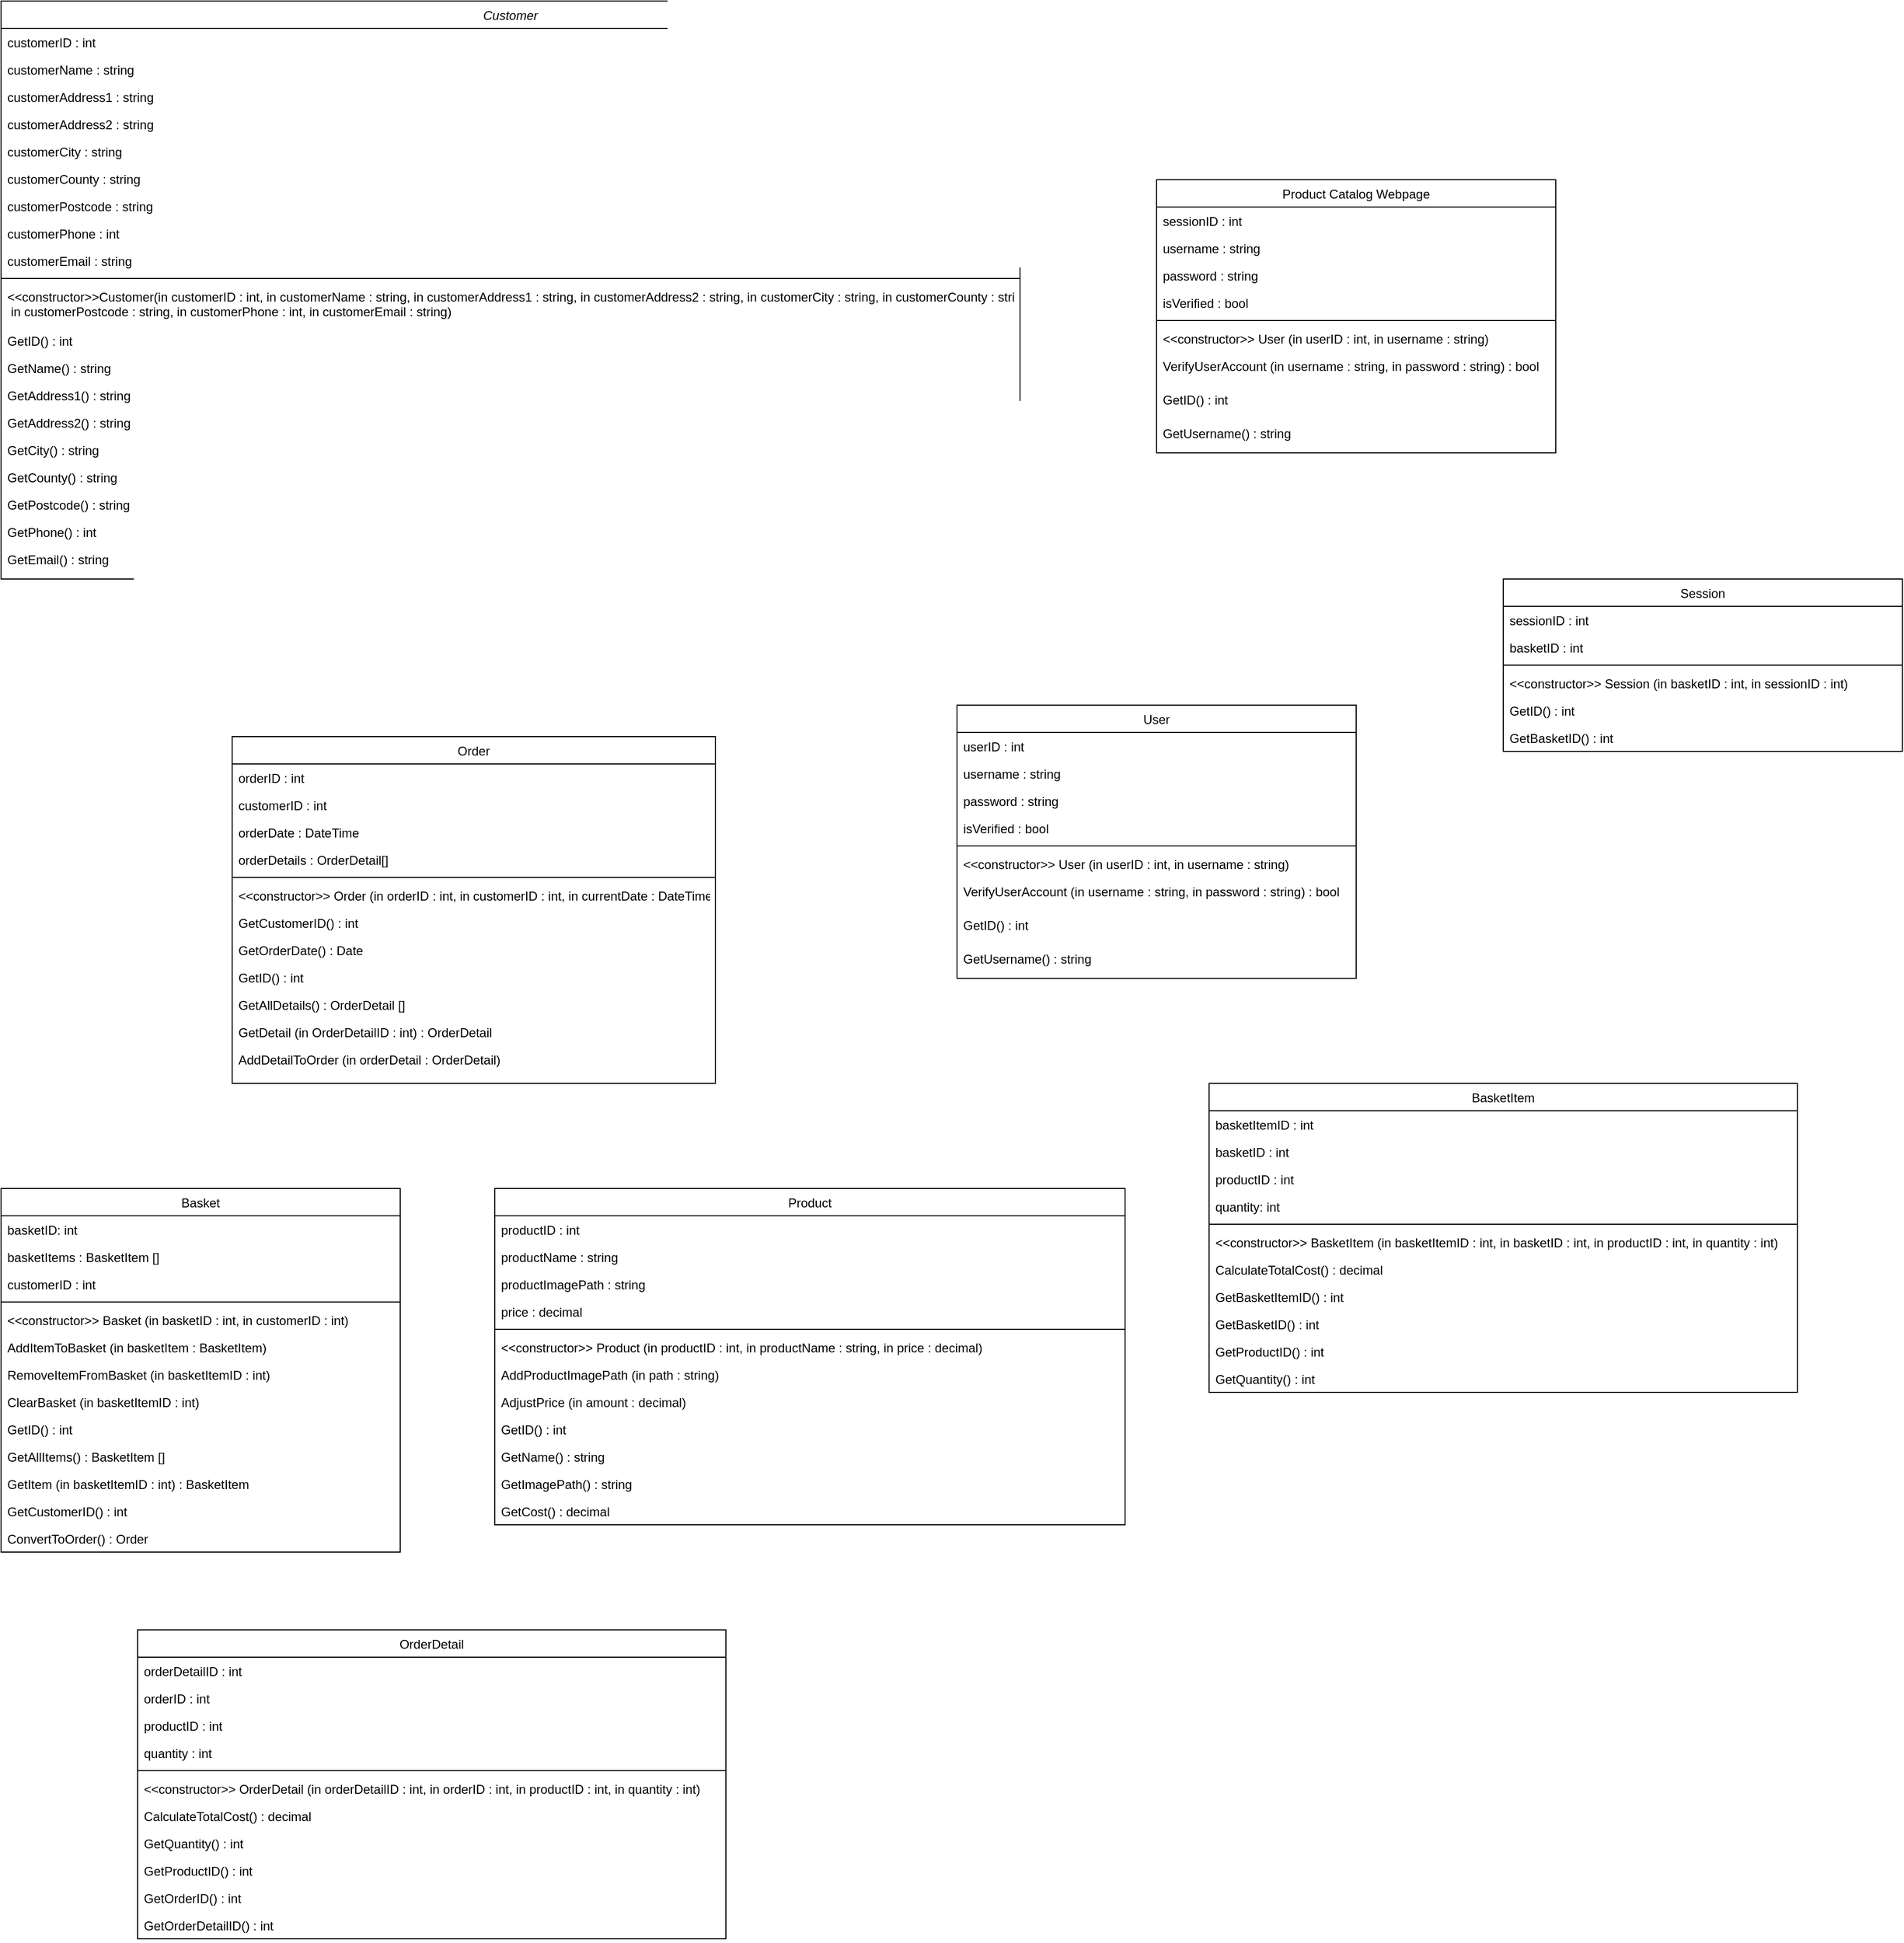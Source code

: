 <mxfile version="24.2.5" type="github">
  <diagram id="C5RBs43oDa-KdzZeNtuy" name="Page-1">
    <mxGraphModel dx="1481" dy="791" grid="1" gridSize="10" guides="1" tooltips="1" connect="1" arrows="1" fold="1" page="1" pageScale="1" pageWidth="827" pageHeight="1169" math="0" shadow="0">
      <root>
        <mxCell id="WIyWlLk6GJQsqaUBKTNV-0" />
        <mxCell id="WIyWlLk6GJQsqaUBKTNV-1" parent="WIyWlLk6GJQsqaUBKTNV-0" />
        <mxCell id="zkfFHV4jXpPFQw0GAbJ--0" value="Customer" style="swimlane;fontStyle=2;align=center;verticalAlign=top;childLayout=stackLayout;horizontal=1;startSize=26;horizontalStack=0;resizeParent=1;resizeLast=0;collapsible=1;marginBottom=0;rounded=0;shadow=0;strokeWidth=1;" parent="WIyWlLk6GJQsqaUBKTNV-1" vertex="1">
          <mxGeometry x="30" y="20" width="970" height="550" as="geometry">
            <mxRectangle x="230" y="140" width="160" height="26" as="alternateBounds" />
          </mxGeometry>
        </mxCell>
        <mxCell id="zkfFHV4jXpPFQw0GAbJ--1" value="customerID : int" style="text;align=left;verticalAlign=top;spacingLeft=4;spacingRight=4;overflow=hidden;rotatable=0;points=[[0,0.5],[1,0.5]];portConstraint=eastwest;" parent="zkfFHV4jXpPFQw0GAbJ--0" vertex="1">
          <mxGeometry y="26" width="970" height="26" as="geometry" />
        </mxCell>
        <mxCell id="zkfFHV4jXpPFQw0GAbJ--2" value="customerName : string" style="text;align=left;verticalAlign=top;spacingLeft=4;spacingRight=4;overflow=hidden;rotatable=0;points=[[0,0.5],[1,0.5]];portConstraint=eastwest;rounded=0;shadow=0;html=0;" parent="zkfFHV4jXpPFQw0GAbJ--0" vertex="1">
          <mxGeometry y="52" width="970" height="26" as="geometry" />
        </mxCell>
        <mxCell id="zkfFHV4jXpPFQw0GAbJ--3" value="customerAddress1 : string" style="text;align=left;verticalAlign=top;spacingLeft=4;spacingRight=4;overflow=hidden;rotatable=0;points=[[0,0.5],[1,0.5]];portConstraint=eastwest;rounded=0;shadow=0;html=0;" parent="zkfFHV4jXpPFQw0GAbJ--0" vertex="1">
          <mxGeometry y="78" width="970" height="26" as="geometry" />
        </mxCell>
        <mxCell id="ph0_lQSMsqOua-OGN9ng-11" value="customerAddress2 : string" style="text;align=left;verticalAlign=top;spacingLeft=4;spacingRight=4;overflow=hidden;rotatable=0;points=[[0,0.5],[1,0.5]];portConstraint=eastwest;rounded=0;shadow=0;html=0;" vertex="1" parent="zkfFHV4jXpPFQw0GAbJ--0">
          <mxGeometry y="104" width="970" height="26" as="geometry" />
        </mxCell>
        <mxCell id="ph0_lQSMsqOua-OGN9ng-12" value="customerCity : string" style="text;align=left;verticalAlign=top;spacingLeft=4;spacingRight=4;overflow=hidden;rotatable=0;points=[[0,0.5],[1,0.5]];portConstraint=eastwest;rounded=0;shadow=0;html=0;" vertex="1" parent="zkfFHV4jXpPFQw0GAbJ--0">
          <mxGeometry y="130" width="970" height="26" as="geometry" />
        </mxCell>
        <mxCell id="ph0_lQSMsqOua-OGN9ng-13" value="customerCounty : string" style="text;align=left;verticalAlign=top;spacingLeft=4;spacingRight=4;overflow=hidden;rotatable=0;points=[[0,0.5],[1,0.5]];portConstraint=eastwest;rounded=0;shadow=0;html=0;" vertex="1" parent="zkfFHV4jXpPFQw0GAbJ--0">
          <mxGeometry y="156" width="970" height="26" as="geometry" />
        </mxCell>
        <mxCell id="ph0_lQSMsqOua-OGN9ng-14" value="customerPostcode : string" style="text;align=left;verticalAlign=top;spacingLeft=4;spacingRight=4;overflow=hidden;rotatable=0;points=[[0,0.5],[1,0.5]];portConstraint=eastwest;rounded=0;shadow=0;html=0;" vertex="1" parent="zkfFHV4jXpPFQw0GAbJ--0">
          <mxGeometry y="182" width="970" height="26" as="geometry" />
        </mxCell>
        <mxCell id="ph0_lQSMsqOua-OGN9ng-15" value="customerPhone : int" style="text;align=left;verticalAlign=top;spacingLeft=4;spacingRight=4;overflow=hidden;rotatable=0;points=[[0,0.5],[1,0.5]];portConstraint=eastwest;rounded=0;shadow=0;html=0;" vertex="1" parent="zkfFHV4jXpPFQw0GAbJ--0">
          <mxGeometry y="208" width="970" height="26" as="geometry" />
        </mxCell>
        <mxCell id="ph0_lQSMsqOua-OGN9ng-16" value="customerEmail : string" style="text;align=left;verticalAlign=top;spacingLeft=4;spacingRight=4;overflow=hidden;rotatable=0;points=[[0,0.5],[1,0.5]];portConstraint=eastwest;rounded=0;shadow=0;html=0;" vertex="1" parent="zkfFHV4jXpPFQw0GAbJ--0">
          <mxGeometry y="234" width="970" height="26" as="geometry" />
        </mxCell>
        <mxCell id="zkfFHV4jXpPFQw0GAbJ--4" value="" style="line;html=1;strokeWidth=1;align=left;verticalAlign=middle;spacingTop=-1;spacingLeft=3;spacingRight=3;rotatable=0;labelPosition=right;points=[];portConstraint=eastwest;" parent="zkfFHV4jXpPFQw0GAbJ--0" vertex="1">
          <mxGeometry y="260" width="970" height="8" as="geometry" />
        </mxCell>
        <mxCell id="ph0_lQSMsqOua-OGN9ng-34" value="&lt;&lt;constructor&gt;&gt;Customer(in customerID : int, in customerName : string, in customerAddress1 : string, in customerAddress2 : string, in customerCity : string, in customerCounty : string,&#xa; in customerPostcode : string, in customerPhone : int, in customerEmail : string)&#xa; " style="text;align=left;verticalAlign=top;spacingLeft=4;spacingRight=4;overflow=hidden;rotatable=0;points=[[0,0.5],[1,0.5]];portConstraint=eastwest;rounded=0;shadow=0;html=0;" vertex="1" parent="zkfFHV4jXpPFQw0GAbJ--0">
          <mxGeometry y="268" width="970" height="42" as="geometry" />
        </mxCell>
        <mxCell id="ph0_lQSMsqOua-OGN9ng-17" value="GetID() : int" style="text;align=left;verticalAlign=top;spacingLeft=4;spacingRight=4;overflow=hidden;rotatable=0;points=[[0,0.5],[1,0.5]];portConstraint=eastwest;rounded=0;shadow=0;html=0;" vertex="1" parent="zkfFHV4jXpPFQw0GAbJ--0">
          <mxGeometry y="310" width="970" height="26" as="geometry" />
        </mxCell>
        <mxCell id="ph0_lQSMsqOua-OGN9ng-18" value="GetName() : string" style="text;align=left;verticalAlign=top;spacingLeft=4;spacingRight=4;overflow=hidden;rotatable=0;points=[[0,0.5],[1,0.5]];portConstraint=eastwest;rounded=0;shadow=0;html=0;" vertex="1" parent="zkfFHV4jXpPFQw0GAbJ--0">
          <mxGeometry y="336" width="970" height="26" as="geometry" />
        </mxCell>
        <mxCell id="ph0_lQSMsqOua-OGN9ng-19" value="GetAddress1() : string" style="text;align=left;verticalAlign=top;spacingLeft=4;spacingRight=4;overflow=hidden;rotatable=0;points=[[0,0.5],[1,0.5]];portConstraint=eastwest;rounded=0;shadow=0;html=0;" vertex="1" parent="zkfFHV4jXpPFQw0GAbJ--0">
          <mxGeometry y="362" width="970" height="26" as="geometry" />
        </mxCell>
        <mxCell id="ph0_lQSMsqOua-OGN9ng-20" value="GetAddress2() : string" style="text;align=left;verticalAlign=top;spacingLeft=4;spacingRight=4;overflow=hidden;rotatable=0;points=[[0,0.5],[1,0.5]];portConstraint=eastwest;rounded=0;shadow=0;html=0;" vertex="1" parent="zkfFHV4jXpPFQw0GAbJ--0">
          <mxGeometry y="388" width="970" height="26" as="geometry" />
        </mxCell>
        <mxCell id="ph0_lQSMsqOua-OGN9ng-21" value="GetCity() : string" style="text;align=left;verticalAlign=top;spacingLeft=4;spacingRight=4;overflow=hidden;rotatable=0;points=[[0,0.5],[1,0.5]];portConstraint=eastwest;rounded=0;shadow=0;html=0;" vertex="1" parent="zkfFHV4jXpPFQw0GAbJ--0">
          <mxGeometry y="414" width="970" height="26" as="geometry" />
        </mxCell>
        <mxCell id="ph0_lQSMsqOua-OGN9ng-22" value="GetCounty() : string" style="text;align=left;verticalAlign=top;spacingLeft=4;spacingRight=4;overflow=hidden;rotatable=0;points=[[0,0.5],[1,0.5]];portConstraint=eastwest;rounded=0;shadow=0;html=0;" vertex="1" parent="zkfFHV4jXpPFQw0GAbJ--0">
          <mxGeometry y="440" width="970" height="26" as="geometry" />
        </mxCell>
        <mxCell id="ph0_lQSMsqOua-OGN9ng-23" value="GetPostcode() : string" style="text;align=left;verticalAlign=top;spacingLeft=4;spacingRight=4;overflow=hidden;rotatable=0;points=[[0,0.5],[1,0.5]];portConstraint=eastwest;rounded=0;shadow=0;html=0;" vertex="1" parent="zkfFHV4jXpPFQw0GAbJ--0">
          <mxGeometry y="466" width="970" height="26" as="geometry" />
        </mxCell>
        <mxCell id="ph0_lQSMsqOua-OGN9ng-24" value="GetPhone() : int" style="text;align=left;verticalAlign=top;spacingLeft=4;spacingRight=4;overflow=hidden;rotatable=0;points=[[0,0.5],[1,0.5]];portConstraint=eastwest;rounded=0;shadow=0;html=0;" vertex="1" parent="zkfFHV4jXpPFQw0GAbJ--0">
          <mxGeometry y="492" width="970" height="26" as="geometry" />
        </mxCell>
        <mxCell id="ph0_lQSMsqOua-OGN9ng-25" value="GetEmail() : string" style="text;align=left;verticalAlign=top;spacingLeft=4;spacingRight=4;overflow=hidden;rotatable=0;points=[[0,0.5],[1,0.5]];portConstraint=eastwest;rounded=0;shadow=0;html=0;" vertex="1" parent="zkfFHV4jXpPFQw0GAbJ--0">
          <mxGeometry y="518" width="970" height="26" as="geometry" />
        </mxCell>
        <mxCell id="zkfFHV4jXpPFQw0GAbJ--6" value="OrderDetail" style="swimlane;fontStyle=0;align=center;verticalAlign=top;childLayout=stackLayout;horizontal=1;startSize=26;horizontalStack=0;resizeParent=1;resizeLast=0;collapsible=1;marginBottom=0;rounded=0;shadow=0;strokeWidth=1;" parent="WIyWlLk6GJQsqaUBKTNV-1" vertex="1">
          <mxGeometry x="160" y="1570" width="560" height="294" as="geometry">
            <mxRectangle x="130" y="380" width="160" height="26" as="alternateBounds" />
          </mxGeometry>
        </mxCell>
        <mxCell id="zkfFHV4jXpPFQw0GAbJ--7" value="orderDetailID : int" style="text;align=left;verticalAlign=top;spacingLeft=4;spacingRight=4;overflow=hidden;rotatable=0;points=[[0,0.5],[1,0.5]];portConstraint=eastwest;" parent="zkfFHV4jXpPFQw0GAbJ--6" vertex="1">
          <mxGeometry y="26" width="560" height="26" as="geometry" />
        </mxCell>
        <mxCell id="zkfFHV4jXpPFQw0GAbJ--8" value="orderID : int" style="text;align=left;verticalAlign=top;spacingLeft=4;spacingRight=4;overflow=hidden;rotatable=0;points=[[0,0.5],[1,0.5]];portConstraint=eastwest;rounded=0;shadow=0;html=0;" parent="zkfFHV4jXpPFQw0GAbJ--6" vertex="1">
          <mxGeometry y="52" width="560" height="26" as="geometry" />
        </mxCell>
        <mxCell id="ph0_lQSMsqOua-OGN9ng-27" value="productID : int" style="text;align=left;verticalAlign=top;spacingLeft=4;spacingRight=4;overflow=hidden;rotatable=0;points=[[0,0.5],[1,0.5]];portConstraint=eastwest;rounded=0;shadow=0;html=0;" vertex="1" parent="zkfFHV4jXpPFQw0GAbJ--6">
          <mxGeometry y="78" width="560" height="26" as="geometry" />
        </mxCell>
        <mxCell id="ph0_lQSMsqOua-OGN9ng-28" value="quantity : int" style="text;align=left;verticalAlign=top;spacingLeft=4;spacingRight=4;overflow=hidden;rotatable=0;points=[[0,0.5],[1,0.5]];portConstraint=eastwest;rounded=0;shadow=0;html=0;" vertex="1" parent="zkfFHV4jXpPFQw0GAbJ--6">
          <mxGeometry y="104" width="560" height="26" as="geometry" />
        </mxCell>
        <mxCell id="zkfFHV4jXpPFQw0GAbJ--9" value="" style="line;html=1;strokeWidth=1;align=left;verticalAlign=middle;spacingTop=-1;spacingLeft=3;spacingRight=3;rotatable=0;labelPosition=right;points=[];portConstraint=eastwest;" parent="zkfFHV4jXpPFQw0GAbJ--6" vertex="1">
          <mxGeometry y="130" width="560" height="8" as="geometry" />
        </mxCell>
        <mxCell id="ph0_lQSMsqOua-OGN9ng-76" value="&lt;&lt;constructor&gt;&gt; OrderDetail (in orderDetailID : int, in orderID : int, in productID : int, in quantity : int)" style="text;align=left;verticalAlign=top;spacingLeft=4;spacingRight=4;overflow=hidden;rotatable=0;points=[[0,0.5],[1,0.5]];portConstraint=eastwest;" vertex="1" parent="zkfFHV4jXpPFQw0GAbJ--6">
          <mxGeometry y="138" width="560" height="26" as="geometry" />
        </mxCell>
        <mxCell id="ph0_lQSMsqOua-OGN9ng-77" value="CalculateTotalCost() : decimal" style="text;align=left;verticalAlign=top;spacingLeft=4;spacingRight=4;overflow=hidden;rotatable=0;points=[[0,0.5],[1,0.5]];portConstraint=eastwest;" vertex="1" parent="zkfFHV4jXpPFQw0GAbJ--6">
          <mxGeometry y="164" width="560" height="26" as="geometry" />
        </mxCell>
        <mxCell id="ph0_lQSMsqOua-OGN9ng-81" value="GetQuantity() : int" style="text;align=left;verticalAlign=top;spacingLeft=4;spacingRight=4;overflow=hidden;rotatable=0;points=[[0,0.5],[1,0.5]];portConstraint=eastwest;" vertex="1" parent="zkfFHV4jXpPFQw0GAbJ--6">
          <mxGeometry y="190" width="560" height="26" as="geometry" />
        </mxCell>
        <mxCell id="ph0_lQSMsqOua-OGN9ng-80" value="GetProductID() : int" style="text;align=left;verticalAlign=top;spacingLeft=4;spacingRight=4;overflow=hidden;rotatable=0;points=[[0,0.5],[1,0.5]];portConstraint=eastwest;" vertex="1" parent="zkfFHV4jXpPFQw0GAbJ--6">
          <mxGeometry y="216" width="560" height="26" as="geometry" />
        </mxCell>
        <mxCell id="ph0_lQSMsqOua-OGN9ng-79" value="GetOrderID() : int" style="text;align=left;verticalAlign=top;spacingLeft=4;spacingRight=4;overflow=hidden;rotatable=0;points=[[0,0.5],[1,0.5]];portConstraint=eastwest;" vertex="1" parent="zkfFHV4jXpPFQw0GAbJ--6">
          <mxGeometry y="242" width="560" height="26" as="geometry" />
        </mxCell>
        <mxCell id="ph0_lQSMsqOua-OGN9ng-78" value="GetOrderDetailID() : int" style="text;align=left;verticalAlign=top;spacingLeft=4;spacingRight=4;overflow=hidden;rotatable=0;points=[[0,0.5],[1,0.5]];portConstraint=eastwest;" vertex="1" parent="zkfFHV4jXpPFQw0GAbJ--6">
          <mxGeometry y="268" width="560" height="26" as="geometry" />
        </mxCell>
        <mxCell id="zkfFHV4jXpPFQw0GAbJ--13" value="Product" style="swimlane;fontStyle=0;align=center;verticalAlign=top;childLayout=stackLayout;horizontal=1;startSize=26;horizontalStack=0;resizeParent=1;resizeLast=0;collapsible=1;marginBottom=0;rounded=0;shadow=0;strokeWidth=1;" parent="WIyWlLk6GJQsqaUBKTNV-1" vertex="1">
          <mxGeometry x="500" y="1150" width="600" height="320" as="geometry">
            <mxRectangle x="340" y="380" width="170" height="26" as="alternateBounds" />
          </mxGeometry>
        </mxCell>
        <mxCell id="zkfFHV4jXpPFQw0GAbJ--14" value="productID : int" style="text;align=left;verticalAlign=top;spacingLeft=4;spacingRight=4;overflow=hidden;rotatable=0;points=[[0,0.5],[1,0.5]];portConstraint=eastwest;" parent="zkfFHV4jXpPFQw0GAbJ--13" vertex="1">
          <mxGeometry y="26" width="600" height="26" as="geometry" />
        </mxCell>
        <mxCell id="ph0_lQSMsqOua-OGN9ng-29" value="productName : string" style="text;align=left;verticalAlign=top;spacingLeft=4;spacingRight=4;overflow=hidden;rotatable=0;points=[[0,0.5],[1,0.5]];portConstraint=eastwest;" vertex="1" parent="zkfFHV4jXpPFQw0GAbJ--13">
          <mxGeometry y="52" width="600" height="26" as="geometry" />
        </mxCell>
        <mxCell id="ph0_lQSMsqOua-OGN9ng-31" value="productImagePath : string" style="text;align=left;verticalAlign=top;spacingLeft=4;spacingRight=4;overflow=hidden;rotatable=0;points=[[0,0.5],[1,0.5]];portConstraint=eastwest;" vertex="1" parent="zkfFHV4jXpPFQw0GAbJ--13">
          <mxGeometry y="78" width="600" height="26" as="geometry" />
        </mxCell>
        <mxCell id="ph0_lQSMsqOua-OGN9ng-41" value="price : decimal" style="text;align=left;verticalAlign=top;spacingLeft=4;spacingRight=4;overflow=hidden;rotatable=0;points=[[0,0.5],[1,0.5]];portConstraint=eastwest;" vertex="1" parent="zkfFHV4jXpPFQw0GAbJ--13">
          <mxGeometry y="104" width="600" height="26" as="geometry" />
        </mxCell>
        <mxCell id="zkfFHV4jXpPFQw0GAbJ--15" value="" style="line;html=1;strokeWidth=1;align=left;verticalAlign=middle;spacingTop=-1;spacingLeft=3;spacingRight=3;rotatable=0;labelPosition=right;points=[];portConstraint=eastwest;" parent="zkfFHV4jXpPFQw0GAbJ--13" vertex="1">
          <mxGeometry y="130" width="600" height="8" as="geometry" />
        </mxCell>
        <mxCell id="ph0_lQSMsqOua-OGN9ng-59" value="&lt;&lt;constructor&gt;&gt; Product (in productID : int, in productName : string, in price : decimal)" style="text;align=left;verticalAlign=top;spacingLeft=4;spacingRight=4;overflow=hidden;rotatable=0;points=[[0,0.5],[1,0.5]];portConstraint=eastwest;" vertex="1" parent="zkfFHV4jXpPFQw0GAbJ--13">
          <mxGeometry y="138" width="600" height="26" as="geometry" />
        </mxCell>
        <mxCell id="ph0_lQSMsqOua-OGN9ng-60" value="AddProductImagePath (in path : string)" style="text;align=left;verticalAlign=top;spacingLeft=4;spacingRight=4;overflow=hidden;rotatable=0;points=[[0,0.5],[1,0.5]];portConstraint=eastwest;" vertex="1" parent="zkfFHV4jXpPFQw0GAbJ--13">
          <mxGeometry y="164" width="600" height="26" as="geometry" />
        </mxCell>
        <mxCell id="ph0_lQSMsqOua-OGN9ng-61" value="AdjustPrice (in amount : decimal)" style="text;align=left;verticalAlign=top;spacingLeft=4;spacingRight=4;overflow=hidden;rotatable=0;points=[[0,0.5],[1,0.5]];portConstraint=eastwest;" vertex="1" parent="zkfFHV4jXpPFQw0GAbJ--13">
          <mxGeometry y="190" width="600" height="26" as="geometry" />
        </mxCell>
        <mxCell id="ph0_lQSMsqOua-OGN9ng-62" value="GetID() : int" style="text;align=left;verticalAlign=top;spacingLeft=4;spacingRight=4;overflow=hidden;rotatable=0;points=[[0,0.5],[1,0.5]];portConstraint=eastwest;" vertex="1" parent="zkfFHV4jXpPFQw0GAbJ--13">
          <mxGeometry y="216" width="600" height="26" as="geometry" />
        </mxCell>
        <mxCell id="ph0_lQSMsqOua-OGN9ng-63" value="GetName() : string" style="text;align=left;verticalAlign=top;spacingLeft=4;spacingRight=4;overflow=hidden;rotatable=0;points=[[0,0.5],[1,0.5]];portConstraint=eastwest;" vertex="1" parent="zkfFHV4jXpPFQw0GAbJ--13">
          <mxGeometry y="242" width="600" height="26" as="geometry" />
        </mxCell>
        <mxCell id="ph0_lQSMsqOua-OGN9ng-64" value="GetImagePath() : string" style="text;align=left;verticalAlign=top;spacingLeft=4;spacingRight=4;overflow=hidden;rotatable=0;points=[[0,0.5],[1,0.5]];portConstraint=eastwest;" vertex="1" parent="zkfFHV4jXpPFQw0GAbJ--13">
          <mxGeometry y="268" width="600" height="26" as="geometry" />
        </mxCell>
        <mxCell id="ph0_lQSMsqOua-OGN9ng-65" value="GetCost() : decimal" style="text;align=left;verticalAlign=top;spacingLeft=4;spacingRight=4;overflow=hidden;rotatable=0;points=[[0,0.5],[1,0.5]];portConstraint=eastwest;" vertex="1" parent="zkfFHV4jXpPFQw0GAbJ--13">
          <mxGeometry y="294" width="600" height="26" as="geometry" />
        </mxCell>
        <mxCell id="zkfFHV4jXpPFQw0GAbJ--17" value="Order" style="swimlane;fontStyle=0;align=center;verticalAlign=top;childLayout=stackLayout;horizontal=1;startSize=26;horizontalStack=0;resizeParent=1;resizeLast=0;collapsible=1;marginBottom=0;rounded=0;shadow=0;strokeWidth=1;" parent="WIyWlLk6GJQsqaUBKTNV-1" vertex="1">
          <mxGeometry x="250" y="720" width="460" height="330" as="geometry">
            <mxRectangle x="550" y="140" width="160" height="26" as="alternateBounds" />
          </mxGeometry>
        </mxCell>
        <mxCell id="zkfFHV4jXpPFQw0GAbJ--18" value="orderID : int" style="text;align=left;verticalAlign=top;spacingLeft=4;spacingRight=4;overflow=hidden;rotatable=0;points=[[0,0.5],[1,0.5]];portConstraint=eastwest;" parent="zkfFHV4jXpPFQw0GAbJ--17" vertex="1">
          <mxGeometry y="26" width="460" height="26" as="geometry" />
        </mxCell>
        <mxCell id="zkfFHV4jXpPFQw0GAbJ--19" value="customerID : int" style="text;align=left;verticalAlign=top;spacingLeft=4;spacingRight=4;overflow=hidden;rotatable=0;points=[[0,0.5],[1,0.5]];portConstraint=eastwest;rounded=0;shadow=0;html=0;" parent="zkfFHV4jXpPFQw0GAbJ--17" vertex="1">
          <mxGeometry y="52" width="460" height="26" as="geometry" />
        </mxCell>
        <mxCell id="zkfFHV4jXpPFQw0GAbJ--20" value="orderDate : DateTime" style="text;align=left;verticalAlign=top;spacingLeft=4;spacingRight=4;overflow=hidden;rotatable=0;points=[[0,0.5],[1,0.5]];portConstraint=eastwest;rounded=0;shadow=0;html=0;" parent="zkfFHV4jXpPFQw0GAbJ--17" vertex="1">
          <mxGeometry y="78" width="460" height="26" as="geometry" />
        </mxCell>
        <mxCell id="ph0_lQSMsqOua-OGN9ng-35" value="orderDetails : OrderDetail[]" style="text;align=left;verticalAlign=top;spacingLeft=4;spacingRight=4;overflow=hidden;rotatable=0;points=[[0,0.5],[1,0.5]];portConstraint=eastwest;rounded=0;shadow=0;html=0;" vertex="1" parent="zkfFHV4jXpPFQw0GAbJ--17">
          <mxGeometry y="104" width="460" height="26" as="geometry" />
        </mxCell>
        <mxCell id="zkfFHV4jXpPFQw0GAbJ--23" value="" style="line;html=1;strokeWidth=1;align=left;verticalAlign=middle;spacingTop=-1;spacingLeft=3;spacingRight=3;rotatable=0;labelPosition=right;points=[];portConstraint=eastwest;" parent="zkfFHV4jXpPFQw0GAbJ--17" vertex="1">
          <mxGeometry y="130" width="460" height="8" as="geometry" />
        </mxCell>
        <mxCell id="ph0_lQSMsqOua-OGN9ng-82" value="&lt;&lt;constructor&gt;&gt; Order (in orderID : int, in customerID : int, in currentDate : DateTime) " style="text;align=left;verticalAlign=top;spacingLeft=4;spacingRight=4;overflow=hidden;rotatable=0;points=[[0,0.5],[1,0.5]];portConstraint=eastwest;" vertex="1" parent="zkfFHV4jXpPFQw0GAbJ--17">
          <mxGeometry y="138" width="460" height="26" as="geometry" />
        </mxCell>
        <mxCell id="ph0_lQSMsqOua-OGN9ng-89" value="GetCustomerID() : int" style="text;align=left;verticalAlign=top;spacingLeft=4;spacingRight=4;overflow=hidden;rotatable=0;points=[[0,0.5],[1,0.5]];portConstraint=eastwest;" vertex="1" parent="zkfFHV4jXpPFQw0GAbJ--17">
          <mxGeometry y="164" width="460" height="26" as="geometry" />
        </mxCell>
        <mxCell id="ph0_lQSMsqOua-OGN9ng-90" value="GetOrderDate() : Date" style="text;align=left;verticalAlign=top;spacingLeft=4;spacingRight=4;overflow=hidden;rotatable=0;points=[[0,0.5],[1,0.5]];portConstraint=eastwest;" vertex="1" parent="zkfFHV4jXpPFQw0GAbJ--17">
          <mxGeometry y="190" width="460" height="26" as="geometry" />
        </mxCell>
        <mxCell id="ph0_lQSMsqOua-OGN9ng-86" value="GetID() : int" style="text;align=left;verticalAlign=top;spacingLeft=4;spacingRight=4;overflow=hidden;rotatable=0;points=[[0,0.5],[1,0.5]];portConstraint=eastwest;" vertex="1" parent="zkfFHV4jXpPFQw0GAbJ--17">
          <mxGeometry y="216" width="460" height="26" as="geometry" />
        </mxCell>
        <mxCell id="ph0_lQSMsqOua-OGN9ng-87" value="GetAllDetails() : OrderDetail []" style="text;align=left;verticalAlign=top;spacingLeft=4;spacingRight=4;overflow=hidden;rotatable=0;points=[[0,0.5],[1,0.5]];portConstraint=eastwest;" vertex="1" parent="zkfFHV4jXpPFQw0GAbJ--17">
          <mxGeometry y="242" width="460" height="26" as="geometry" />
        </mxCell>
        <mxCell id="ph0_lQSMsqOua-OGN9ng-88" value="GetDetail (in OrderDetailID : int) : OrderDetail" style="text;align=left;verticalAlign=top;spacingLeft=4;spacingRight=4;overflow=hidden;rotatable=0;points=[[0,0.5],[1,0.5]];portConstraint=eastwest;" vertex="1" parent="zkfFHV4jXpPFQw0GAbJ--17">
          <mxGeometry y="268" width="460" height="26" as="geometry" />
        </mxCell>
        <mxCell id="ph0_lQSMsqOua-OGN9ng-83" value="AddDetailToOrder (in orderDetail : OrderDetail)" style="text;align=left;verticalAlign=top;spacingLeft=4;spacingRight=4;overflow=hidden;rotatable=0;points=[[0,0.5],[1,0.5]];portConstraint=eastwest;" vertex="1" parent="zkfFHV4jXpPFQw0GAbJ--17">
          <mxGeometry y="294" width="460" height="26" as="geometry" />
        </mxCell>
        <mxCell id="ph0_lQSMsqOua-OGN9ng-0" value="User" style="swimlane;fontStyle=0;align=center;verticalAlign=top;childLayout=stackLayout;horizontal=1;startSize=26;horizontalStack=0;resizeParent=1;resizeLast=0;collapsible=1;marginBottom=0;rounded=0;shadow=0;strokeWidth=1;" vertex="1" parent="WIyWlLk6GJQsqaUBKTNV-1">
          <mxGeometry x="940" y="690" width="380" height="260" as="geometry">
            <mxRectangle x="340" y="380" width="170" height="26" as="alternateBounds" />
          </mxGeometry>
        </mxCell>
        <mxCell id="ph0_lQSMsqOua-OGN9ng-1" value="userID : int" style="text;align=left;verticalAlign=top;spacingLeft=4;spacingRight=4;overflow=hidden;rotatable=0;points=[[0,0.5],[1,0.5]];portConstraint=eastwest;" vertex="1" parent="ph0_lQSMsqOua-OGN9ng-0">
          <mxGeometry y="26" width="380" height="26" as="geometry" />
        </mxCell>
        <mxCell id="ph0_lQSMsqOua-OGN9ng-32" value="username : string" style="text;align=left;verticalAlign=top;spacingLeft=4;spacingRight=4;overflow=hidden;rotatable=0;points=[[0,0.5],[1,0.5]];portConstraint=eastwest;" vertex="1" parent="ph0_lQSMsqOua-OGN9ng-0">
          <mxGeometry y="52" width="380" height="26" as="geometry" />
        </mxCell>
        <mxCell id="ph0_lQSMsqOua-OGN9ng-33" value="password : string" style="text;align=left;verticalAlign=top;spacingLeft=4;spacingRight=4;overflow=hidden;rotatable=0;points=[[0,0.5],[1,0.5]];portConstraint=eastwest;" vertex="1" parent="ph0_lQSMsqOua-OGN9ng-0">
          <mxGeometry y="78" width="380" height="26" as="geometry" />
        </mxCell>
        <mxCell id="ph0_lQSMsqOua-OGN9ng-45" value="isVerified : bool" style="text;align=left;verticalAlign=top;spacingLeft=4;spacingRight=4;overflow=hidden;rotatable=0;points=[[0,0.5],[1,0.5]];portConstraint=eastwest;" vertex="1" parent="ph0_lQSMsqOua-OGN9ng-0">
          <mxGeometry y="104" width="380" height="26" as="geometry" />
        </mxCell>
        <mxCell id="ph0_lQSMsqOua-OGN9ng-2" value="" style="line;html=1;strokeWidth=1;align=left;verticalAlign=middle;spacingTop=-1;spacingLeft=3;spacingRight=3;rotatable=0;labelPosition=right;points=[];portConstraint=eastwest;" vertex="1" parent="ph0_lQSMsqOua-OGN9ng-0">
          <mxGeometry y="130" width="380" height="8" as="geometry" />
        </mxCell>
        <mxCell id="ph0_lQSMsqOua-OGN9ng-42" value="&lt;&lt;constructor&gt;&gt; User (in userID : int, in username : string)" style="text;align=left;verticalAlign=top;spacingLeft=4;spacingRight=4;overflow=hidden;rotatable=0;points=[[0,0.5],[1,0.5]];portConstraint=eastwest;" vertex="1" parent="ph0_lQSMsqOua-OGN9ng-0">
          <mxGeometry y="138" width="380" height="26" as="geometry" />
        </mxCell>
        <mxCell id="ph0_lQSMsqOua-OGN9ng-43" value="VerifyUserAccount (in username : string, in password : string) : bool" style="text;align=left;verticalAlign=top;spacingLeft=4;spacingRight=4;overflow=hidden;rotatable=0;points=[[0,0.5],[1,0.5]];portConstraint=eastwest;" vertex="1" parent="ph0_lQSMsqOua-OGN9ng-0">
          <mxGeometry y="164" width="380" height="32" as="geometry" />
        </mxCell>
        <mxCell id="ph0_lQSMsqOua-OGN9ng-70" value="GetID() : int" style="text;align=left;verticalAlign=top;spacingLeft=4;spacingRight=4;overflow=hidden;rotatable=0;points=[[0,0.5],[1,0.5]];portConstraint=eastwest;" vertex="1" parent="ph0_lQSMsqOua-OGN9ng-0">
          <mxGeometry y="196" width="380" height="32" as="geometry" />
        </mxCell>
        <mxCell id="ph0_lQSMsqOua-OGN9ng-69" value="GetUsername() : string&#xa;" style="text;align=left;verticalAlign=top;spacingLeft=4;spacingRight=4;overflow=hidden;rotatable=0;points=[[0,0.5],[1,0.5]];portConstraint=eastwest;" vertex="1" parent="ph0_lQSMsqOua-OGN9ng-0">
          <mxGeometry y="228" width="380" height="32" as="geometry" />
        </mxCell>
        <mxCell id="ph0_lQSMsqOua-OGN9ng-3" value="Basket" style="swimlane;fontStyle=0;align=center;verticalAlign=top;childLayout=stackLayout;horizontal=1;startSize=26;horizontalStack=0;resizeParent=1;resizeLast=0;collapsible=1;marginBottom=0;rounded=0;shadow=0;strokeWidth=1;" vertex="1" parent="WIyWlLk6GJQsqaUBKTNV-1">
          <mxGeometry x="30" y="1150" width="380" height="346" as="geometry">
            <mxRectangle x="340" y="380" width="170" height="26" as="alternateBounds" />
          </mxGeometry>
        </mxCell>
        <mxCell id="ph0_lQSMsqOua-OGN9ng-4" value="basketID: int" style="text;align=left;verticalAlign=top;spacingLeft=4;spacingRight=4;overflow=hidden;rotatable=0;points=[[0,0.5],[1,0.5]];portConstraint=eastwest;" vertex="1" parent="ph0_lQSMsqOua-OGN9ng-3">
          <mxGeometry y="26" width="380" height="26" as="geometry" />
        </mxCell>
        <mxCell id="ph0_lQSMsqOua-OGN9ng-36" value="basketItems : BasketItem []" style="text;align=left;verticalAlign=top;spacingLeft=4;spacingRight=4;overflow=hidden;rotatable=0;points=[[0,0.5],[1,0.5]];portConstraint=eastwest;" vertex="1" parent="ph0_lQSMsqOua-OGN9ng-3">
          <mxGeometry y="52" width="380" height="26" as="geometry" />
        </mxCell>
        <mxCell id="ph0_lQSMsqOua-OGN9ng-37" value="customerID : int" style="text;align=left;verticalAlign=top;spacingLeft=4;spacingRight=4;overflow=hidden;rotatable=0;points=[[0,0.5],[1,0.5]];portConstraint=eastwest;" vertex="1" parent="ph0_lQSMsqOua-OGN9ng-3">
          <mxGeometry y="78" width="380" height="26" as="geometry" />
        </mxCell>
        <mxCell id="ph0_lQSMsqOua-OGN9ng-5" value="" style="line;html=1;strokeWidth=1;align=left;verticalAlign=middle;spacingTop=-1;spacingLeft=3;spacingRight=3;rotatable=0;labelPosition=right;points=[];portConstraint=eastwest;" vertex="1" parent="ph0_lQSMsqOua-OGN9ng-3">
          <mxGeometry y="104" width="380" height="8" as="geometry" />
        </mxCell>
        <mxCell id="ph0_lQSMsqOua-OGN9ng-52" value="&lt;&lt;constructor&gt;&gt; Basket (in basketID : int, in customerID : int) " style="text;align=left;verticalAlign=top;spacingLeft=4;spacingRight=4;overflow=hidden;rotatable=0;points=[[0,0.5],[1,0.5]];portConstraint=eastwest;" vertex="1" parent="ph0_lQSMsqOua-OGN9ng-3">
          <mxGeometry y="112" width="380" height="26" as="geometry" />
        </mxCell>
        <mxCell id="ph0_lQSMsqOua-OGN9ng-53" value="AddItemToBasket (in basketItem : BasketItem)" style="text;align=left;verticalAlign=top;spacingLeft=4;spacingRight=4;overflow=hidden;rotatable=0;points=[[0,0.5],[1,0.5]];portConstraint=eastwest;" vertex="1" parent="ph0_lQSMsqOua-OGN9ng-3">
          <mxGeometry y="138" width="380" height="26" as="geometry" />
        </mxCell>
        <mxCell id="ph0_lQSMsqOua-OGN9ng-54" value="RemoveItemFromBasket (in basketItemID : int)" style="text;align=left;verticalAlign=top;spacingLeft=4;spacingRight=4;overflow=hidden;rotatable=0;points=[[0,0.5],[1,0.5]];portConstraint=eastwest;" vertex="1" parent="ph0_lQSMsqOua-OGN9ng-3">
          <mxGeometry y="164" width="380" height="26" as="geometry" />
        </mxCell>
        <mxCell id="ph0_lQSMsqOua-OGN9ng-55" value="ClearBasket (in basketItemID : int)" style="text;align=left;verticalAlign=top;spacingLeft=4;spacingRight=4;overflow=hidden;rotatable=0;points=[[0,0.5],[1,0.5]];portConstraint=eastwest;" vertex="1" parent="ph0_lQSMsqOua-OGN9ng-3">
          <mxGeometry y="190" width="380" height="26" as="geometry" />
        </mxCell>
        <mxCell id="ph0_lQSMsqOua-OGN9ng-71" value="GetID() : int" style="text;align=left;verticalAlign=top;spacingLeft=4;spacingRight=4;overflow=hidden;rotatable=0;points=[[0,0.5],[1,0.5]];portConstraint=eastwest;" vertex="1" parent="ph0_lQSMsqOua-OGN9ng-3">
          <mxGeometry y="216" width="380" height="26" as="geometry" />
        </mxCell>
        <mxCell id="ph0_lQSMsqOua-OGN9ng-73" value="GetAllItems() : BasketItem []" style="text;align=left;verticalAlign=top;spacingLeft=4;spacingRight=4;overflow=hidden;rotatable=0;points=[[0,0.5],[1,0.5]];portConstraint=eastwest;" vertex="1" parent="ph0_lQSMsqOua-OGN9ng-3">
          <mxGeometry y="242" width="380" height="26" as="geometry" />
        </mxCell>
        <mxCell id="ph0_lQSMsqOua-OGN9ng-74" value="GetItem (in basketItemID : int) : BasketItem" style="text;align=left;verticalAlign=top;spacingLeft=4;spacingRight=4;overflow=hidden;rotatable=0;points=[[0,0.5],[1,0.5]];portConstraint=eastwest;" vertex="1" parent="ph0_lQSMsqOua-OGN9ng-3">
          <mxGeometry y="268" width="380" height="26" as="geometry" />
        </mxCell>
        <mxCell id="ph0_lQSMsqOua-OGN9ng-75" value="GetCustomerID() : int" style="text;align=left;verticalAlign=top;spacingLeft=4;spacingRight=4;overflow=hidden;rotatable=0;points=[[0,0.5],[1,0.5]];portConstraint=eastwest;" vertex="1" parent="ph0_lQSMsqOua-OGN9ng-3">
          <mxGeometry y="294" width="380" height="26" as="geometry" />
        </mxCell>
        <mxCell id="ph0_lQSMsqOua-OGN9ng-91" value="ConvertToOrder() : Order" style="text;align=left;verticalAlign=top;spacingLeft=4;spacingRight=4;overflow=hidden;rotatable=0;points=[[0,0.5],[1,0.5]];portConstraint=eastwest;" vertex="1" parent="ph0_lQSMsqOua-OGN9ng-3">
          <mxGeometry y="320" width="380" height="26" as="geometry" />
        </mxCell>
        <mxCell id="ph0_lQSMsqOua-OGN9ng-7" value="BasketItem" style="swimlane;fontStyle=0;align=center;verticalAlign=top;childLayout=stackLayout;horizontal=1;startSize=26;horizontalStack=0;resizeParent=1;resizeLast=0;collapsible=1;marginBottom=0;rounded=0;shadow=0;strokeWidth=1;" vertex="1" parent="WIyWlLk6GJQsqaUBKTNV-1">
          <mxGeometry x="1180" y="1050" width="560" height="294" as="geometry">
            <mxRectangle x="340" y="380" width="170" height="26" as="alternateBounds" />
          </mxGeometry>
        </mxCell>
        <mxCell id="ph0_lQSMsqOua-OGN9ng-9" value="basketItemID : int" style="text;align=left;verticalAlign=top;spacingLeft=4;spacingRight=4;overflow=hidden;rotatable=0;points=[[0,0.5],[1,0.5]];portConstraint=eastwest;" vertex="1" parent="ph0_lQSMsqOua-OGN9ng-7">
          <mxGeometry y="26" width="560" height="26" as="geometry" />
        </mxCell>
        <mxCell id="ph0_lQSMsqOua-OGN9ng-38" value="basketID : int&#xa;" style="text;align=left;verticalAlign=top;spacingLeft=4;spacingRight=4;overflow=hidden;rotatable=0;points=[[0,0.5],[1,0.5]];portConstraint=eastwest;" vertex="1" parent="ph0_lQSMsqOua-OGN9ng-7">
          <mxGeometry y="52" width="560" height="26" as="geometry" />
        </mxCell>
        <mxCell id="ph0_lQSMsqOua-OGN9ng-39" value="productID : int" style="text;align=left;verticalAlign=top;spacingLeft=4;spacingRight=4;overflow=hidden;rotatable=0;points=[[0,0.5],[1,0.5]];portConstraint=eastwest;" vertex="1" parent="ph0_lQSMsqOua-OGN9ng-7">
          <mxGeometry y="78" width="560" height="26" as="geometry" />
        </mxCell>
        <mxCell id="ph0_lQSMsqOua-OGN9ng-40" value="quantity: int" style="text;align=left;verticalAlign=top;spacingLeft=4;spacingRight=4;overflow=hidden;rotatable=0;points=[[0,0.5],[1,0.5]];portConstraint=eastwest;" vertex="1" parent="ph0_lQSMsqOua-OGN9ng-7">
          <mxGeometry y="104" width="560" height="26" as="geometry" />
        </mxCell>
        <mxCell id="ph0_lQSMsqOua-OGN9ng-10" value="" style="line;html=1;strokeWidth=1;align=left;verticalAlign=middle;spacingTop=-1;spacingLeft=3;spacingRight=3;rotatable=0;labelPosition=right;points=[];portConstraint=eastwest;" vertex="1" parent="ph0_lQSMsqOua-OGN9ng-7">
          <mxGeometry y="130" width="560" height="8" as="geometry" />
        </mxCell>
        <mxCell id="ph0_lQSMsqOua-OGN9ng-56" value="&lt;&lt;constructor&gt;&gt; BasketItem (in basketItemID : int, in basketID : int, in productID : int, in quantity : int)" style="text;align=left;verticalAlign=top;spacingLeft=4;spacingRight=4;overflow=hidden;rotatable=0;points=[[0,0.5],[1,0.5]];portConstraint=eastwest;" vertex="1" parent="ph0_lQSMsqOua-OGN9ng-7">
          <mxGeometry y="138" width="560" height="26" as="geometry" />
        </mxCell>
        <mxCell id="ph0_lQSMsqOua-OGN9ng-57" value="CalculateTotalCost() : decimal" style="text;align=left;verticalAlign=top;spacingLeft=4;spacingRight=4;overflow=hidden;rotatable=0;points=[[0,0.5],[1,0.5]];portConstraint=eastwest;" vertex="1" parent="ph0_lQSMsqOua-OGN9ng-7">
          <mxGeometry y="164" width="560" height="26" as="geometry" />
        </mxCell>
        <mxCell id="ph0_lQSMsqOua-OGN9ng-72" value="GetBasketItemID() : int" style="text;align=left;verticalAlign=top;spacingLeft=4;spacingRight=4;overflow=hidden;rotatable=0;points=[[0,0.5],[1,0.5]];portConstraint=eastwest;" vertex="1" parent="ph0_lQSMsqOua-OGN9ng-7">
          <mxGeometry y="190" width="560" height="26" as="geometry" />
        </mxCell>
        <mxCell id="ph0_lQSMsqOua-OGN9ng-66" value="GetBasketID() : int" style="text;align=left;verticalAlign=top;spacingLeft=4;spacingRight=4;overflow=hidden;rotatable=0;points=[[0,0.5],[1,0.5]];portConstraint=eastwest;" vertex="1" parent="ph0_lQSMsqOua-OGN9ng-7">
          <mxGeometry y="216" width="560" height="26" as="geometry" />
        </mxCell>
        <mxCell id="ph0_lQSMsqOua-OGN9ng-67" value="GetProductID() : int" style="text;align=left;verticalAlign=top;spacingLeft=4;spacingRight=4;overflow=hidden;rotatable=0;points=[[0,0.5],[1,0.5]];portConstraint=eastwest;" vertex="1" parent="ph0_lQSMsqOua-OGN9ng-7">
          <mxGeometry y="242" width="560" height="26" as="geometry" />
        </mxCell>
        <mxCell id="ph0_lQSMsqOua-OGN9ng-68" value="GetQuantity() : int" style="text;align=left;verticalAlign=top;spacingLeft=4;spacingRight=4;overflow=hidden;rotatable=0;points=[[0,0.5],[1,0.5]];portConstraint=eastwest;" vertex="1" parent="ph0_lQSMsqOua-OGN9ng-7">
          <mxGeometry y="268" width="560" height="26" as="geometry" />
        </mxCell>
        <mxCell id="ph0_lQSMsqOua-OGN9ng-92" value="Product Catalog Webpage" style="swimlane;fontStyle=0;align=center;verticalAlign=top;childLayout=stackLayout;horizontal=1;startSize=26;horizontalStack=0;resizeParent=1;resizeLast=0;collapsible=1;marginBottom=0;rounded=0;shadow=0;strokeWidth=1;" vertex="1" parent="WIyWlLk6GJQsqaUBKTNV-1">
          <mxGeometry x="1130" y="190" width="380" height="260" as="geometry">
            <mxRectangle x="340" y="380" width="170" height="26" as="alternateBounds" />
          </mxGeometry>
        </mxCell>
        <mxCell id="ph0_lQSMsqOua-OGN9ng-93" value="sessionID : int" style="text;align=left;verticalAlign=top;spacingLeft=4;spacingRight=4;overflow=hidden;rotatable=0;points=[[0,0.5],[1,0.5]];portConstraint=eastwest;" vertex="1" parent="ph0_lQSMsqOua-OGN9ng-92">
          <mxGeometry y="26" width="380" height="26" as="geometry" />
        </mxCell>
        <mxCell id="ph0_lQSMsqOua-OGN9ng-94" value="username : string" style="text;align=left;verticalAlign=top;spacingLeft=4;spacingRight=4;overflow=hidden;rotatable=0;points=[[0,0.5],[1,0.5]];portConstraint=eastwest;" vertex="1" parent="ph0_lQSMsqOua-OGN9ng-92">
          <mxGeometry y="52" width="380" height="26" as="geometry" />
        </mxCell>
        <mxCell id="ph0_lQSMsqOua-OGN9ng-95" value="password : string" style="text;align=left;verticalAlign=top;spacingLeft=4;spacingRight=4;overflow=hidden;rotatable=0;points=[[0,0.5],[1,0.5]];portConstraint=eastwest;" vertex="1" parent="ph0_lQSMsqOua-OGN9ng-92">
          <mxGeometry y="78" width="380" height="26" as="geometry" />
        </mxCell>
        <mxCell id="ph0_lQSMsqOua-OGN9ng-96" value="isVerified : bool" style="text;align=left;verticalAlign=top;spacingLeft=4;spacingRight=4;overflow=hidden;rotatable=0;points=[[0,0.5],[1,0.5]];portConstraint=eastwest;" vertex="1" parent="ph0_lQSMsqOua-OGN9ng-92">
          <mxGeometry y="104" width="380" height="26" as="geometry" />
        </mxCell>
        <mxCell id="ph0_lQSMsqOua-OGN9ng-97" value="" style="line;html=1;strokeWidth=1;align=left;verticalAlign=middle;spacingTop=-1;spacingLeft=3;spacingRight=3;rotatable=0;labelPosition=right;points=[];portConstraint=eastwest;" vertex="1" parent="ph0_lQSMsqOua-OGN9ng-92">
          <mxGeometry y="130" width="380" height="8" as="geometry" />
        </mxCell>
        <mxCell id="ph0_lQSMsqOua-OGN9ng-98" value="&lt;&lt;constructor&gt;&gt; User (in userID : int, in username : string)" style="text;align=left;verticalAlign=top;spacingLeft=4;spacingRight=4;overflow=hidden;rotatable=0;points=[[0,0.5],[1,0.5]];portConstraint=eastwest;" vertex="1" parent="ph0_lQSMsqOua-OGN9ng-92">
          <mxGeometry y="138" width="380" height="26" as="geometry" />
        </mxCell>
        <mxCell id="ph0_lQSMsqOua-OGN9ng-99" value="VerifyUserAccount (in username : string, in password : string) : bool" style="text;align=left;verticalAlign=top;spacingLeft=4;spacingRight=4;overflow=hidden;rotatable=0;points=[[0,0.5],[1,0.5]];portConstraint=eastwest;" vertex="1" parent="ph0_lQSMsqOua-OGN9ng-92">
          <mxGeometry y="164" width="380" height="32" as="geometry" />
        </mxCell>
        <mxCell id="ph0_lQSMsqOua-OGN9ng-100" value="GetID() : int" style="text;align=left;verticalAlign=top;spacingLeft=4;spacingRight=4;overflow=hidden;rotatable=0;points=[[0,0.5],[1,0.5]];portConstraint=eastwest;" vertex="1" parent="ph0_lQSMsqOua-OGN9ng-92">
          <mxGeometry y="196" width="380" height="32" as="geometry" />
        </mxCell>
        <mxCell id="ph0_lQSMsqOua-OGN9ng-101" value="GetUsername() : string&#xa;" style="text;align=left;verticalAlign=top;spacingLeft=4;spacingRight=4;overflow=hidden;rotatable=0;points=[[0,0.5],[1,0.5]];portConstraint=eastwest;" vertex="1" parent="ph0_lQSMsqOua-OGN9ng-92">
          <mxGeometry y="228" width="380" height="32" as="geometry" />
        </mxCell>
        <mxCell id="ph0_lQSMsqOua-OGN9ng-102" value="Session" style="swimlane;fontStyle=0;align=center;verticalAlign=top;childLayout=stackLayout;horizontal=1;startSize=26;horizontalStack=0;resizeParent=1;resizeLast=0;collapsible=1;marginBottom=0;rounded=0;shadow=0;strokeWidth=1;" vertex="1" parent="WIyWlLk6GJQsqaUBKTNV-1">
          <mxGeometry x="1460" y="570" width="380" height="164" as="geometry">
            <mxRectangle x="340" y="380" width="170" height="26" as="alternateBounds" />
          </mxGeometry>
        </mxCell>
        <mxCell id="ph0_lQSMsqOua-OGN9ng-103" value="sessionID : int" style="text;align=left;verticalAlign=top;spacingLeft=4;spacingRight=4;overflow=hidden;rotatable=0;points=[[0,0.5],[1,0.5]];portConstraint=eastwest;" vertex="1" parent="ph0_lQSMsqOua-OGN9ng-102">
          <mxGeometry y="26" width="380" height="26" as="geometry" />
        </mxCell>
        <mxCell id="ph0_lQSMsqOua-OGN9ng-104" value="basketID : int" style="text;align=left;verticalAlign=top;spacingLeft=4;spacingRight=4;overflow=hidden;rotatable=0;points=[[0,0.5],[1,0.5]];portConstraint=eastwest;" vertex="1" parent="ph0_lQSMsqOua-OGN9ng-102">
          <mxGeometry y="52" width="380" height="26" as="geometry" />
        </mxCell>
        <mxCell id="ph0_lQSMsqOua-OGN9ng-107" value="" style="line;html=1;strokeWidth=1;align=left;verticalAlign=middle;spacingTop=-1;spacingLeft=3;spacingRight=3;rotatable=0;labelPosition=right;points=[];portConstraint=eastwest;" vertex="1" parent="ph0_lQSMsqOua-OGN9ng-102">
          <mxGeometry y="78" width="380" height="8" as="geometry" />
        </mxCell>
        <mxCell id="ph0_lQSMsqOua-OGN9ng-108" value="&lt;&lt;constructor&gt;&gt; Session (in basketID : int, in sessionID : int)" style="text;align=left;verticalAlign=top;spacingLeft=4;spacingRight=4;overflow=hidden;rotatable=0;points=[[0,0.5],[1,0.5]];portConstraint=eastwest;" vertex="1" parent="ph0_lQSMsqOua-OGN9ng-102">
          <mxGeometry y="86" width="380" height="26" as="geometry" />
        </mxCell>
        <mxCell id="ph0_lQSMsqOua-OGN9ng-112" value="GetID() : int" style="text;align=left;verticalAlign=top;spacingLeft=4;spacingRight=4;overflow=hidden;rotatable=0;points=[[0,0.5],[1,0.5]];portConstraint=eastwest;" vertex="1" parent="ph0_lQSMsqOua-OGN9ng-102">
          <mxGeometry y="112" width="380" height="26" as="geometry" />
        </mxCell>
        <mxCell id="ph0_lQSMsqOua-OGN9ng-113" value="GetBasketID() : int" style="text;align=left;verticalAlign=top;spacingLeft=4;spacingRight=4;overflow=hidden;rotatable=0;points=[[0,0.5],[1,0.5]];portConstraint=eastwest;" vertex="1" parent="ph0_lQSMsqOua-OGN9ng-102">
          <mxGeometry y="138" width="380" height="26" as="geometry" />
        </mxCell>
      </root>
    </mxGraphModel>
  </diagram>
</mxfile>
